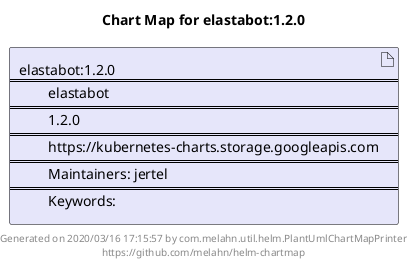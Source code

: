 @startuml
skinparam linetype ortho
skinparam backgroundColor white
skinparam usecaseBorderColor black
skinparam usecaseArrowColor LightSlateGray
skinparam artifactBorderColor black
skinparam artifactArrowColor LightSlateGray

title Chart Map for elastabot:1.2.0

'There is one referenced Helm Chart
artifact "elastabot:1.2.0\n====\n\telastabot\n====\n\t1.2.0\n====\n\thttps://kubernetes-charts.storage.googleapis.com\n====\n\tMaintainers: jertel\n====\n\tKeywords: " as elastabot_1_2_0 #Lavender

'There are 0 referenced Docker Images

'Chart Dependencies

center footer Generated on 2020/03/16 17:15:57 by com.melahn.util.helm.PlantUmlChartMapPrinter\nhttps://github.com/melahn/helm-chartmap
@enduml
